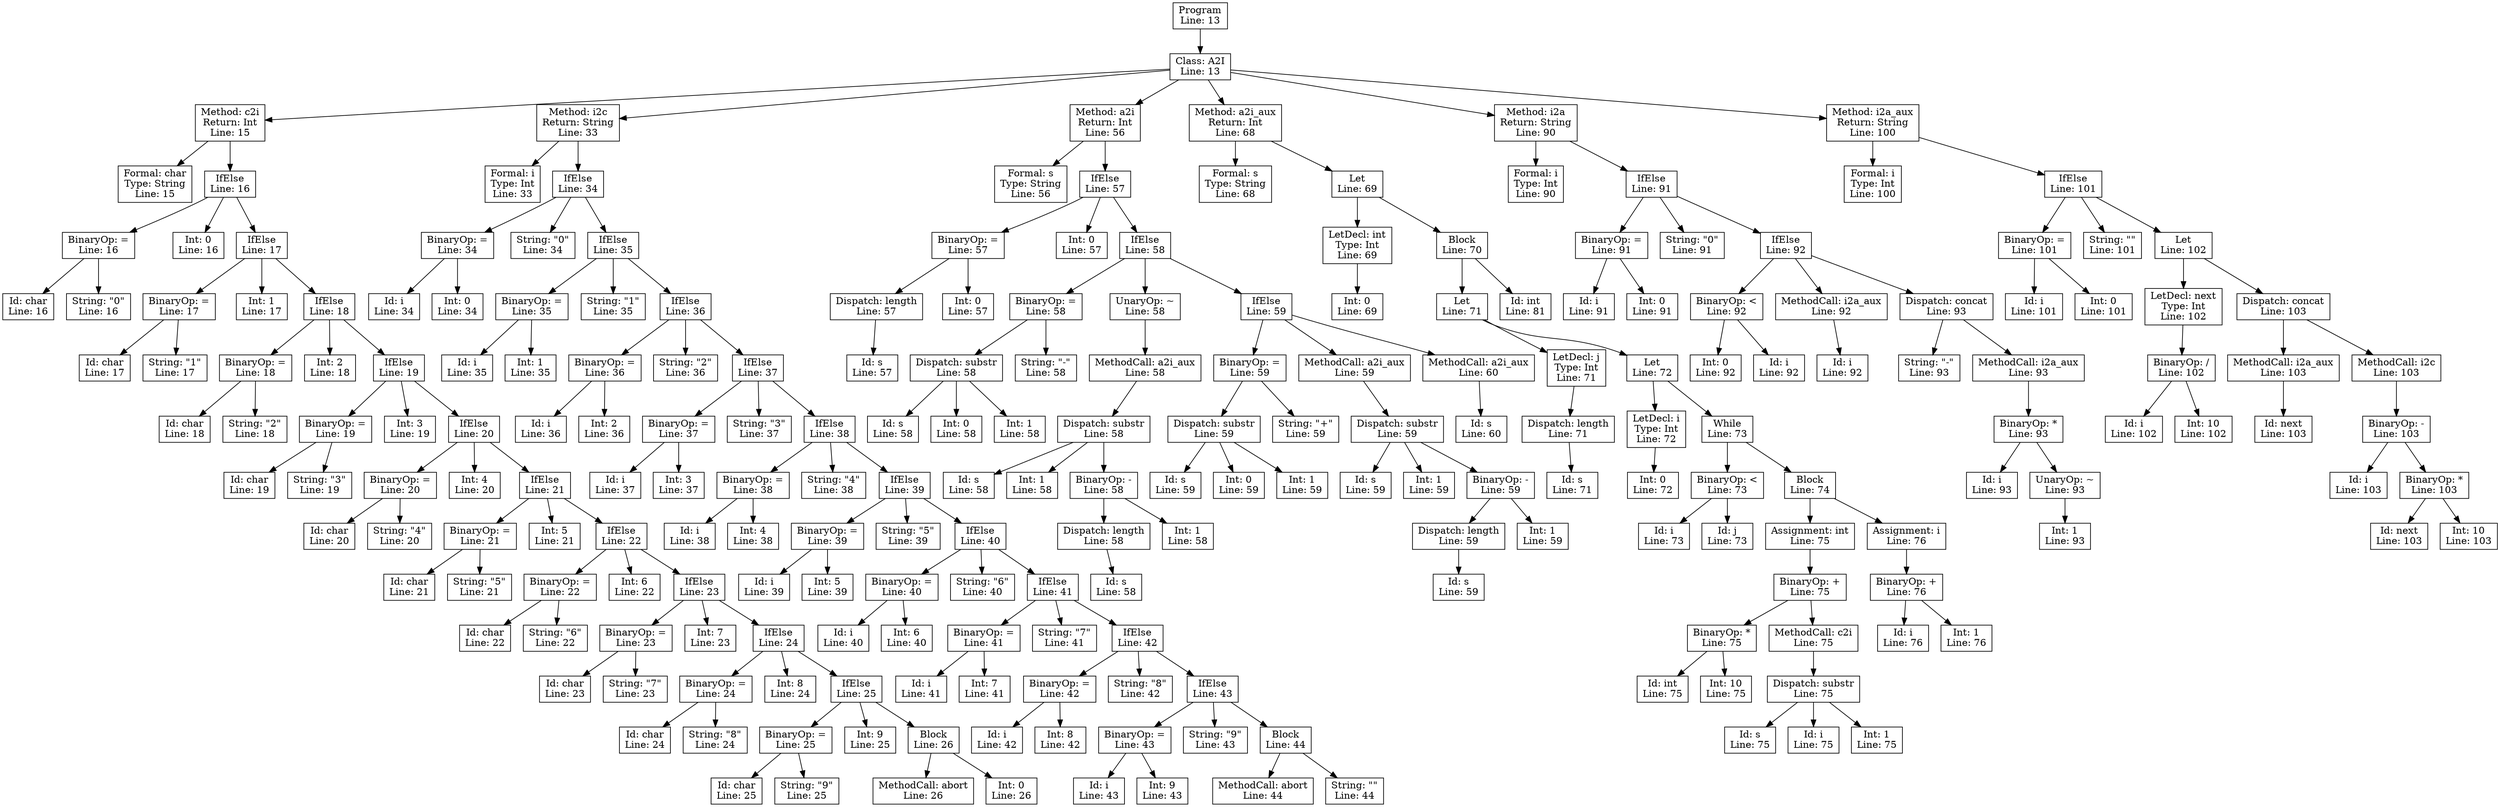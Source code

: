 digraph AST {
    node [shape=box];
    0 [label="Program\nLine: 13"];
    1 [label="Class: A2I\nLine: 13"];
    2 [label="Method: c2i\nReturn: Int\nLine: 15"];
    3 [label="Formal: char\nType: String\nLine: 15"];
    2 -> 3;
    4 [label="IfElse\nLine: 16"];
    5 [label="BinaryOp: =\nLine: 16"];
    6 [label="Id: char\nLine: 16"];
    7 [label="String: \"0\"\nLine: 16"];
    5 -> 6;
    5 -> 7;
    8 [label="Int: 0\nLine: 16"];
    9 [label="IfElse\nLine: 17"];
    10 [label="BinaryOp: =\nLine: 17"];
    11 [label="Id: char\nLine: 17"];
    12 [label="String: \"1\"\nLine: 17"];
    10 -> 11;
    10 -> 12;
    13 [label="Int: 1\nLine: 17"];
    14 [label="IfElse\nLine: 18"];
    15 [label="BinaryOp: =\nLine: 18"];
    16 [label="Id: char\nLine: 18"];
    17 [label="String: \"2\"\nLine: 18"];
    15 -> 16;
    15 -> 17;
    18 [label="Int: 2\nLine: 18"];
    19 [label="IfElse\nLine: 19"];
    20 [label="BinaryOp: =\nLine: 19"];
    21 [label="Id: char\nLine: 19"];
    22 [label="String: \"3\"\nLine: 19"];
    20 -> 21;
    20 -> 22;
    23 [label="Int: 3\nLine: 19"];
    24 [label="IfElse\nLine: 20"];
    25 [label="BinaryOp: =\nLine: 20"];
    26 [label="Id: char\nLine: 20"];
    27 [label="String: \"4\"\nLine: 20"];
    25 -> 26;
    25 -> 27;
    28 [label="Int: 4\nLine: 20"];
    29 [label="IfElse\nLine: 21"];
    30 [label="BinaryOp: =\nLine: 21"];
    31 [label="Id: char\nLine: 21"];
    32 [label="String: \"5\"\nLine: 21"];
    30 -> 31;
    30 -> 32;
    33 [label="Int: 5\nLine: 21"];
    34 [label="IfElse\nLine: 22"];
    35 [label="BinaryOp: =\nLine: 22"];
    36 [label="Id: char\nLine: 22"];
    37 [label="String: \"6\"\nLine: 22"];
    35 -> 36;
    35 -> 37;
    38 [label="Int: 6\nLine: 22"];
    39 [label="IfElse\nLine: 23"];
    40 [label="BinaryOp: =\nLine: 23"];
    41 [label="Id: char\nLine: 23"];
    42 [label="String: \"7\"\nLine: 23"];
    40 -> 41;
    40 -> 42;
    43 [label="Int: 7\nLine: 23"];
    44 [label="IfElse\nLine: 24"];
    45 [label="BinaryOp: =\nLine: 24"];
    46 [label="Id: char\nLine: 24"];
    47 [label="String: \"8\"\nLine: 24"];
    45 -> 46;
    45 -> 47;
    48 [label="Int: 8\nLine: 24"];
    49 [label="IfElse\nLine: 25"];
    50 [label="BinaryOp: =\nLine: 25"];
    51 [label="Id: char\nLine: 25"];
    52 [label="String: \"9\"\nLine: 25"];
    50 -> 51;
    50 -> 52;
    53 [label="Int: 9\nLine: 25"];
    54 [label="Block\nLine: 26"];
    55 [label="MethodCall: abort\nLine: 26"];
    54 -> 55;
    56 [label="Int: 0\nLine: 26"];
    54 -> 56;
    49 -> 50;
    49 -> 53;
    49 -> 54;
    44 -> 45;
    44 -> 48;
    44 -> 49;
    39 -> 40;
    39 -> 43;
    39 -> 44;
    34 -> 35;
    34 -> 38;
    34 -> 39;
    29 -> 30;
    29 -> 33;
    29 -> 34;
    24 -> 25;
    24 -> 28;
    24 -> 29;
    19 -> 20;
    19 -> 23;
    19 -> 24;
    14 -> 15;
    14 -> 18;
    14 -> 19;
    9 -> 10;
    9 -> 13;
    9 -> 14;
    4 -> 5;
    4 -> 8;
    4 -> 9;
    2 -> 4;
    1 -> 2;
    57 [label="Method: i2c\nReturn: String\nLine: 33"];
    58 [label="Formal: i\nType: Int\nLine: 33"];
    57 -> 58;
    59 [label="IfElse\nLine: 34"];
    60 [label="BinaryOp: =\nLine: 34"];
    61 [label="Id: i\nLine: 34"];
    62 [label="Int: 0\nLine: 34"];
    60 -> 61;
    60 -> 62;
    63 [label="String: \"0\"\nLine: 34"];
    64 [label="IfElse\nLine: 35"];
    65 [label="BinaryOp: =\nLine: 35"];
    66 [label="Id: i\nLine: 35"];
    67 [label="Int: 1\nLine: 35"];
    65 -> 66;
    65 -> 67;
    68 [label="String: \"1\"\nLine: 35"];
    69 [label="IfElse\nLine: 36"];
    70 [label="BinaryOp: =\nLine: 36"];
    71 [label="Id: i\nLine: 36"];
    72 [label="Int: 2\nLine: 36"];
    70 -> 71;
    70 -> 72;
    73 [label="String: \"2\"\nLine: 36"];
    74 [label="IfElse\nLine: 37"];
    75 [label="BinaryOp: =\nLine: 37"];
    76 [label="Id: i\nLine: 37"];
    77 [label="Int: 3\nLine: 37"];
    75 -> 76;
    75 -> 77;
    78 [label="String: \"3\"\nLine: 37"];
    79 [label="IfElse\nLine: 38"];
    80 [label="BinaryOp: =\nLine: 38"];
    81 [label="Id: i\nLine: 38"];
    82 [label="Int: 4\nLine: 38"];
    80 -> 81;
    80 -> 82;
    83 [label="String: \"4\"\nLine: 38"];
    84 [label="IfElse\nLine: 39"];
    85 [label="BinaryOp: =\nLine: 39"];
    86 [label="Id: i\nLine: 39"];
    87 [label="Int: 5\nLine: 39"];
    85 -> 86;
    85 -> 87;
    88 [label="String: \"5\"\nLine: 39"];
    89 [label="IfElse\nLine: 40"];
    90 [label="BinaryOp: =\nLine: 40"];
    91 [label="Id: i\nLine: 40"];
    92 [label="Int: 6\nLine: 40"];
    90 -> 91;
    90 -> 92;
    93 [label="String: \"6\"\nLine: 40"];
    94 [label="IfElse\nLine: 41"];
    95 [label="BinaryOp: =\nLine: 41"];
    96 [label="Id: i\nLine: 41"];
    97 [label="Int: 7\nLine: 41"];
    95 -> 96;
    95 -> 97;
    98 [label="String: \"7\"\nLine: 41"];
    99 [label="IfElse\nLine: 42"];
    100 [label="BinaryOp: =\nLine: 42"];
    101 [label="Id: i\nLine: 42"];
    102 [label="Int: 8\nLine: 42"];
    100 -> 101;
    100 -> 102;
    103 [label="String: \"8\"\nLine: 42"];
    104 [label="IfElse\nLine: 43"];
    105 [label="BinaryOp: =\nLine: 43"];
    106 [label="Id: i\nLine: 43"];
    107 [label="Int: 9\nLine: 43"];
    105 -> 106;
    105 -> 107;
    108 [label="String: \"9\"\nLine: 43"];
    109 [label="Block\nLine: 44"];
    110 [label="MethodCall: abort\nLine: 44"];
    109 -> 110;
    111 [label="String: \"\"\nLine: 44"];
    109 -> 111;
    104 -> 105;
    104 -> 108;
    104 -> 109;
    99 -> 100;
    99 -> 103;
    99 -> 104;
    94 -> 95;
    94 -> 98;
    94 -> 99;
    89 -> 90;
    89 -> 93;
    89 -> 94;
    84 -> 85;
    84 -> 88;
    84 -> 89;
    79 -> 80;
    79 -> 83;
    79 -> 84;
    74 -> 75;
    74 -> 78;
    74 -> 79;
    69 -> 70;
    69 -> 73;
    69 -> 74;
    64 -> 65;
    64 -> 68;
    64 -> 69;
    59 -> 60;
    59 -> 63;
    59 -> 64;
    57 -> 59;
    1 -> 57;
    112 [label="Method: a2i\nReturn: Int\nLine: 56"];
    113 [label="Formal: s\nType: String\nLine: 56"];
    112 -> 113;
    114 [label="IfElse\nLine: 57"];
    115 [label="BinaryOp: =\nLine: 57"];
    116 [label="Dispatch: length\nLine: 57"];
    117 [label="Id: s\nLine: 57"];
    116 -> 117;
    118 [label="Int: 0\nLine: 57"];
    115 -> 116;
    115 -> 118;
    119 [label="Int: 0\nLine: 57"];
    120 [label="IfElse\nLine: 58"];
    121 [label="BinaryOp: =\nLine: 58"];
    122 [label="Dispatch: substr\nLine: 58"];
    123 [label="Id: s\nLine: 58"];
    122 -> 123;
    124 [label="Int: 0\nLine: 58"];
    122 -> 124;
    125 [label="Int: 1\nLine: 58"];
    122 -> 125;
    126 [label="String: \"-\"\nLine: 58"];
    121 -> 122;
    121 -> 126;
    127 [label="UnaryOp: ~\nLine: 58"];
    128 [label="MethodCall: a2i_aux\nLine: 58"];
    129 [label="Dispatch: substr\nLine: 58"];
    130 [label="Id: s\nLine: 58"];
    129 -> 130;
    131 [label="Int: 1\nLine: 58"];
    129 -> 131;
    132 [label="BinaryOp: -\nLine: 58"];
    133 [label="Dispatch: length\nLine: 58"];
    134 [label="Id: s\nLine: 58"];
    133 -> 134;
    135 [label="Int: 1\nLine: 58"];
    132 -> 133;
    132 -> 135;
    129 -> 132;
    128 -> 129;
    127 -> 128;
    136 [label="IfElse\nLine: 59"];
    137 [label="BinaryOp: =\nLine: 59"];
    138 [label="Dispatch: substr\nLine: 59"];
    139 [label="Id: s\nLine: 59"];
    138 -> 139;
    140 [label="Int: 0\nLine: 59"];
    138 -> 140;
    141 [label="Int: 1\nLine: 59"];
    138 -> 141;
    142 [label="String: \"+\"\nLine: 59"];
    137 -> 138;
    137 -> 142;
    143 [label="MethodCall: a2i_aux\nLine: 59"];
    144 [label="Dispatch: substr\nLine: 59"];
    145 [label="Id: s\nLine: 59"];
    144 -> 145;
    146 [label="Int: 1\nLine: 59"];
    144 -> 146;
    147 [label="BinaryOp: -\nLine: 59"];
    148 [label="Dispatch: length\nLine: 59"];
    149 [label="Id: s\nLine: 59"];
    148 -> 149;
    150 [label="Int: 1\nLine: 59"];
    147 -> 148;
    147 -> 150;
    144 -> 147;
    143 -> 144;
    151 [label="MethodCall: a2i_aux\nLine: 60"];
    152 [label="Id: s\nLine: 60"];
    151 -> 152;
    136 -> 137;
    136 -> 143;
    136 -> 151;
    120 -> 121;
    120 -> 127;
    120 -> 136;
    114 -> 115;
    114 -> 119;
    114 -> 120;
    112 -> 114;
    1 -> 112;
    153 [label="Method: a2i_aux\nReturn: Int\nLine: 68"];
    154 [label="Formal: s\nType: String\nLine: 68"];
    153 -> 154;
    155 [label="Let\nLine: 69"];
    156 [label="LetDecl: int\nType: Int\nLine: 69"];
    157 [label="Int: 0\nLine: 69"];
    156 -> 157;
    155 -> 156;
    158 [label="Block\nLine: 70"];
    159 [label="Let\nLine: 71"];
    160 [label="LetDecl: j\nType: Int\nLine: 71"];
    161 [label="Dispatch: length\nLine: 71"];
    162 [label="Id: s\nLine: 71"];
    161 -> 162;
    160 -> 161;
    159 -> 160;
    163 [label="Let\nLine: 72"];
    164 [label="LetDecl: i\nType: Int\nLine: 72"];
    165 [label="Int: 0\nLine: 72"];
    164 -> 165;
    163 -> 164;
    166 [label="While\nLine: 73"];
    167 [label="BinaryOp: <\nLine: 73"];
    168 [label="Id: i\nLine: 73"];
    169 [label="Id: j\nLine: 73"];
    167 -> 168;
    167 -> 169;
    170 [label="Block\nLine: 74"];
    171 [label="Assignment: int\nLine: 75"];
    172 [label="BinaryOp: +\nLine: 75"];
    173 [label="BinaryOp: *\nLine: 75"];
    174 [label="Id: int\nLine: 75"];
    175 [label="Int: 10\nLine: 75"];
    173 -> 174;
    173 -> 175;
    176 [label="MethodCall: c2i\nLine: 75"];
    177 [label="Dispatch: substr\nLine: 75"];
    178 [label="Id: s\nLine: 75"];
    177 -> 178;
    179 [label="Id: i\nLine: 75"];
    177 -> 179;
    180 [label="Int: 1\nLine: 75"];
    177 -> 180;
    176 -> 177;
    172 -> 173;
    172 -> 176;
    171 -> 172;
    170 -> 171;
    181 [label="Assignment: i\nLine: 76"];
    182 [label="BinaryOp: +\nLine: 76"];
    183 [label="Id: i\nLine: 76"];
    184 [label="Int: 1\nLine: 76"];
    182 -> 183;
    182 -> 184;
    181 -> 182;
    170 -> 181;
    166 -> 167;
    166 -> 170;
    163 -> 166;
    159 -> 163;
    158 -> 159;
    185 [label="Id: int\nLine: 81"];
    158 -> 185;
    155 -> 158;
    153 -> 155;
    1 -> 153;
    186 [label="Method: i2a\nReturn: String\nLine: 90"];
    187 [label="Formal: i\nType: Int\nLine: 90"];
    186 -> 187;
    188 [label="IfElse\nLine: 91"];
    189 [label="BinaryOp: =\nLine: 91"];
    190 [label="Id: i\nLine: 91"];
    191 [label="Int: 0\nLine: 91"];
    189 -> 190;
    189 -> 191;
    192 [label="String: \"0\"\nLine: 91"];
    193 [label="IfElse\nLine: 92"];
    194 [label="BinaryOp: <\nLine: 92"];
    195 [label="Int: 0\nLine: 92"];
    196 [label="Id: i\nLine: 92"];
    194 -> 195;
    194 -> 196;
    197 [label="MethodCall: i2a_aux\nLine: 92"];
    198 [label="Id: i\nLine: 92"];
    197 -> 198;
    199 [label="Dispatch: concat\nLine: 93"];
    200 [label="String: \"-\"\nLine: 93"];
    199 -> 200;
    201 [label="MethodCall: i2a_aux\nLine: 93"];
    202 [label="BinaryOp: *\nLine: 93"];
    203 [label="Id: i\nLine: 93"];
    204 [label="UnaryOp: ~\nLine: 93"];
    205 [label="Int: 1\nLine: 93"];
    204 -> 205;
    202 -> 203;
    202 -> 204;
    201 -> 202;
    199 -> 201;
    193 -> 194;
    193 -> 197;
    193 -> 199;
    188 -> 189;
    188 -> 192;
    188 -> 193;
    186 -> 188;
    1 -> 186;
    206 [label="Method: i2a_aux\nReturn: String\nLine: 100"];
    207 [label="Formal: i\nType: Int\nLine: 100"];
    206 -> 207;
    208 [label="IfElse\nLine: 101"];
    209 [label="BinaryOp: =\nLine: 101"];
    210 [label="Id: i\nLine: 101"];
    211 [label="Int: 0\nLine: 101"];
    209 -> 210;
    209 -> 211;
    212 [label="String: \"\"\nLine: 101"];
    213 [label="Let\nLine: 102"];
    214 [label="LetDecl: next\nType: Int\nLine: 102"];
    215 [label="BinaryOp: /\nLine: 102"];
    216 [label="Id: i\nLine: 102"];
    217 [label="Int: 10\nLine: 102"];
    215 -> 216;
    215 -> 217;
    214 -> 215;
    213 -> 214;
    218 [label="Dispatch: concat\nLine: 103"];
    219 [label="MethodCall: i2a_aux\nLine: 103"];
    220 [label="Id: next\nLine: 103"];
    219 -> 220;
    218 -> 219;
    221 [label="MethodCall: i2c\nLine: 103"];
    222 [label="BinaryOp: -\nLine: 103"];
    223 [label="Id: i\nLine: 103"];
    224 [label="BinaryOp: *\nLine: 103"];
    225 [label="Id: next\nLine: 103"];
    226 [label="Int: 10\nLine: 103"];
    224 -> 225;
    224 -> 226;
    222 -> 223;
    222 -> 224;
    221 -> 222;
    218 -> 221;
    213 -> 218;
    208 -> 209;
    208 -> 212;
    208 -> 213;
    206 -> 208;
    1 -> 206;
    0 -> 1;
}


